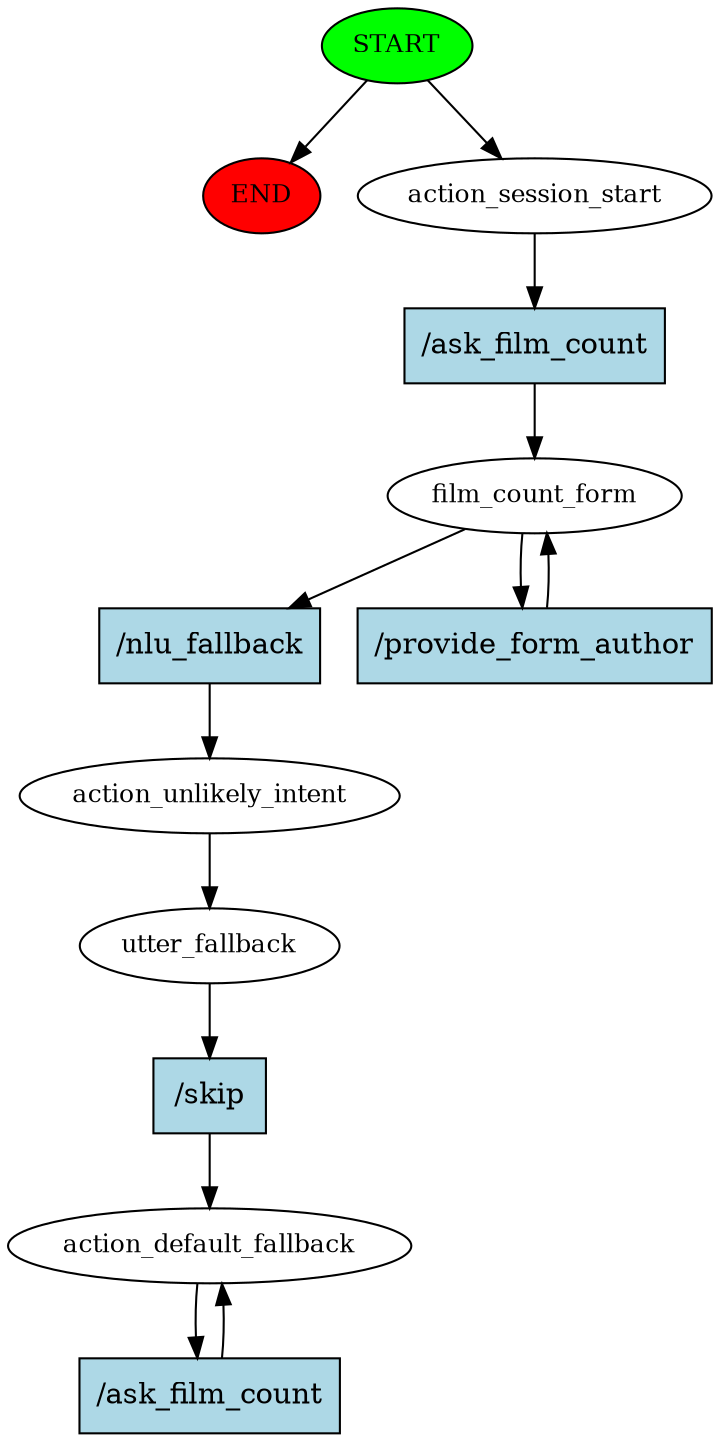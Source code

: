 digraph  {
0 [class="start active", fillcolor=green, fontsize=12, label=START, style=filled];
"-1" [class=end, fillcolor=red, fontsize=12, label=END, style=filled];
1 [class=active, fontsize=12, label=action_session_start];
2 [class=active, fontsize=12, label=film_count_form];
4 [class=active, fontsize=12, label=action_unlikely_intent];
5 [class=active, fontsize=12, label=utter_fallback];
6 [class="active dashed", fontsize=12, label=action_default_fallback];
8 [class="intent active", fillcolor=lightblue, label="/ask_film_count", shape=rect, style=filled];
9 [class="intent active", fillcolor=lightblue, label="/nlu_fallback", shape=rect, style=filled];
10 [class="intent active", fillcolor=lightblue, label="/provide_form_author", shape=rect, style=filled];
11 [class="intent active", fillcolor=lightblue, label="/skip", shape=rect, style=filled];
12 [class="intent active", fillcolor=lightblue, label="/ask_film_count", shape=rect, style=filled];
0 -> "-1"  [class="", key=NONE, label=""];
0 -> 1  [class=active, key=NONE, label=""];
1 -> 8  [class=active, key=0];
2 -> 9  [class=active, key=0];
2 -> 10  [class=active, key=0];
4 -> 5  [class=active, key=NONE, label=""];
5 -> 11  [class=active, key=0];
6 -> 12  [class=active, key=0];
8 -> 2  [class=active, key=0];
9 -> 4  [class=active, key=0];
10 -> 2  [class=active, key=0];
11 -> 6  [class=active, key=0];
12 -> 6  [class=active, key=0];
}
